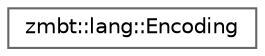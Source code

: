digraph "Graphical Class Hierarchy"
{
 // LATEX_PDF_SIZE
  bgcolor="transparent";
  edge [fontname=Helvetica,fontsize=10,labelfontname=Helvetica,labelfontsize=10];
  node [fontname=Helvetica,fontsize=10,shape=box,height=0.2,width=0.4];
  rankdir="LR";
  Node0 [id="Node000000",label="zmbt::lang::Encoding",height=0.2,width=0.4,color="grey40", fillcolor="white", style="filled",URL="$structzmbt_1_1lang_1_1Encoding.html",tooltip=" "];
}
